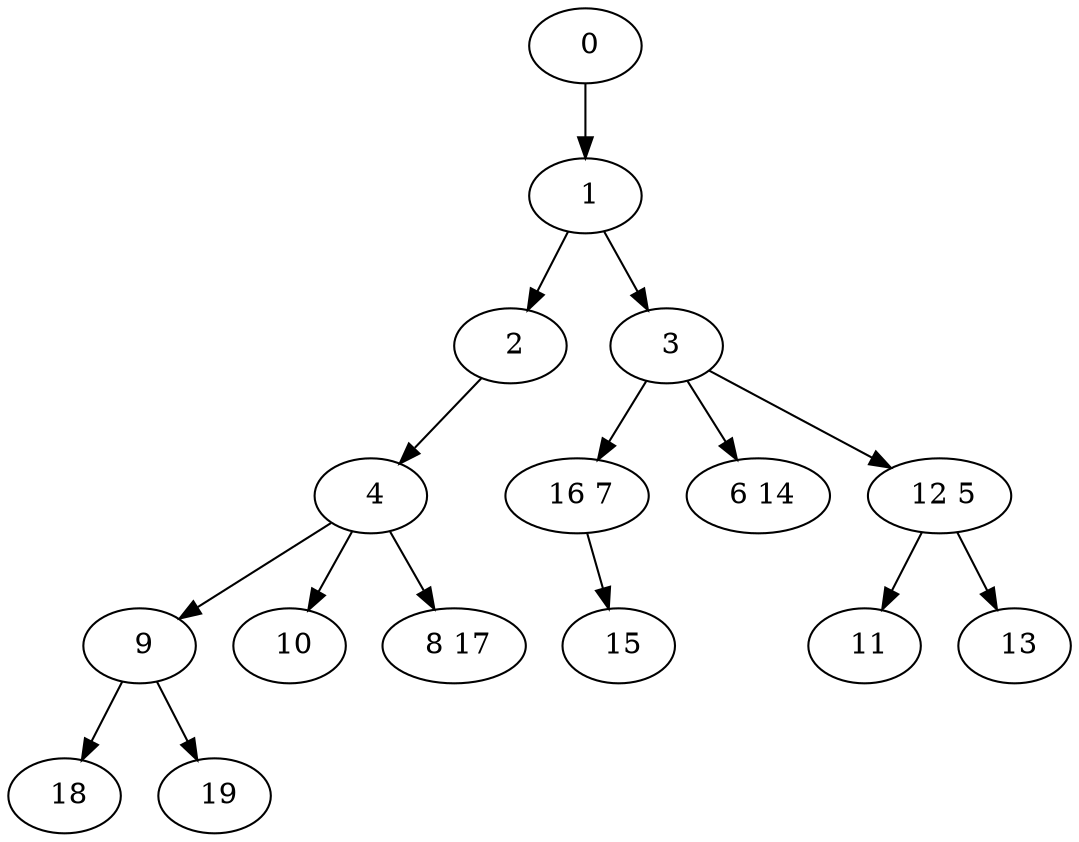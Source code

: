 digraph mytree {
" 0" -> " 1";
" 1" -> " 2";
" 1" -> " 3";
" 2" -> " 4";
" 3" -> " 16 7";
" 3" -> " 6 14";
" 3" -> " 12 5";
" 4" -> " 9";
" 4" -> " 10";
" 4" -> " 8 17";
" 16 7" -> " 15";
" 6 14";
" 12 5" -> " 11";
" 12 5" -> " 13";
" 9" -> " 18";
" 9" -> " 19";
" 10";
" 8 17";
" 18";
" 19";
" 15";
" 11";
" 13";
}
